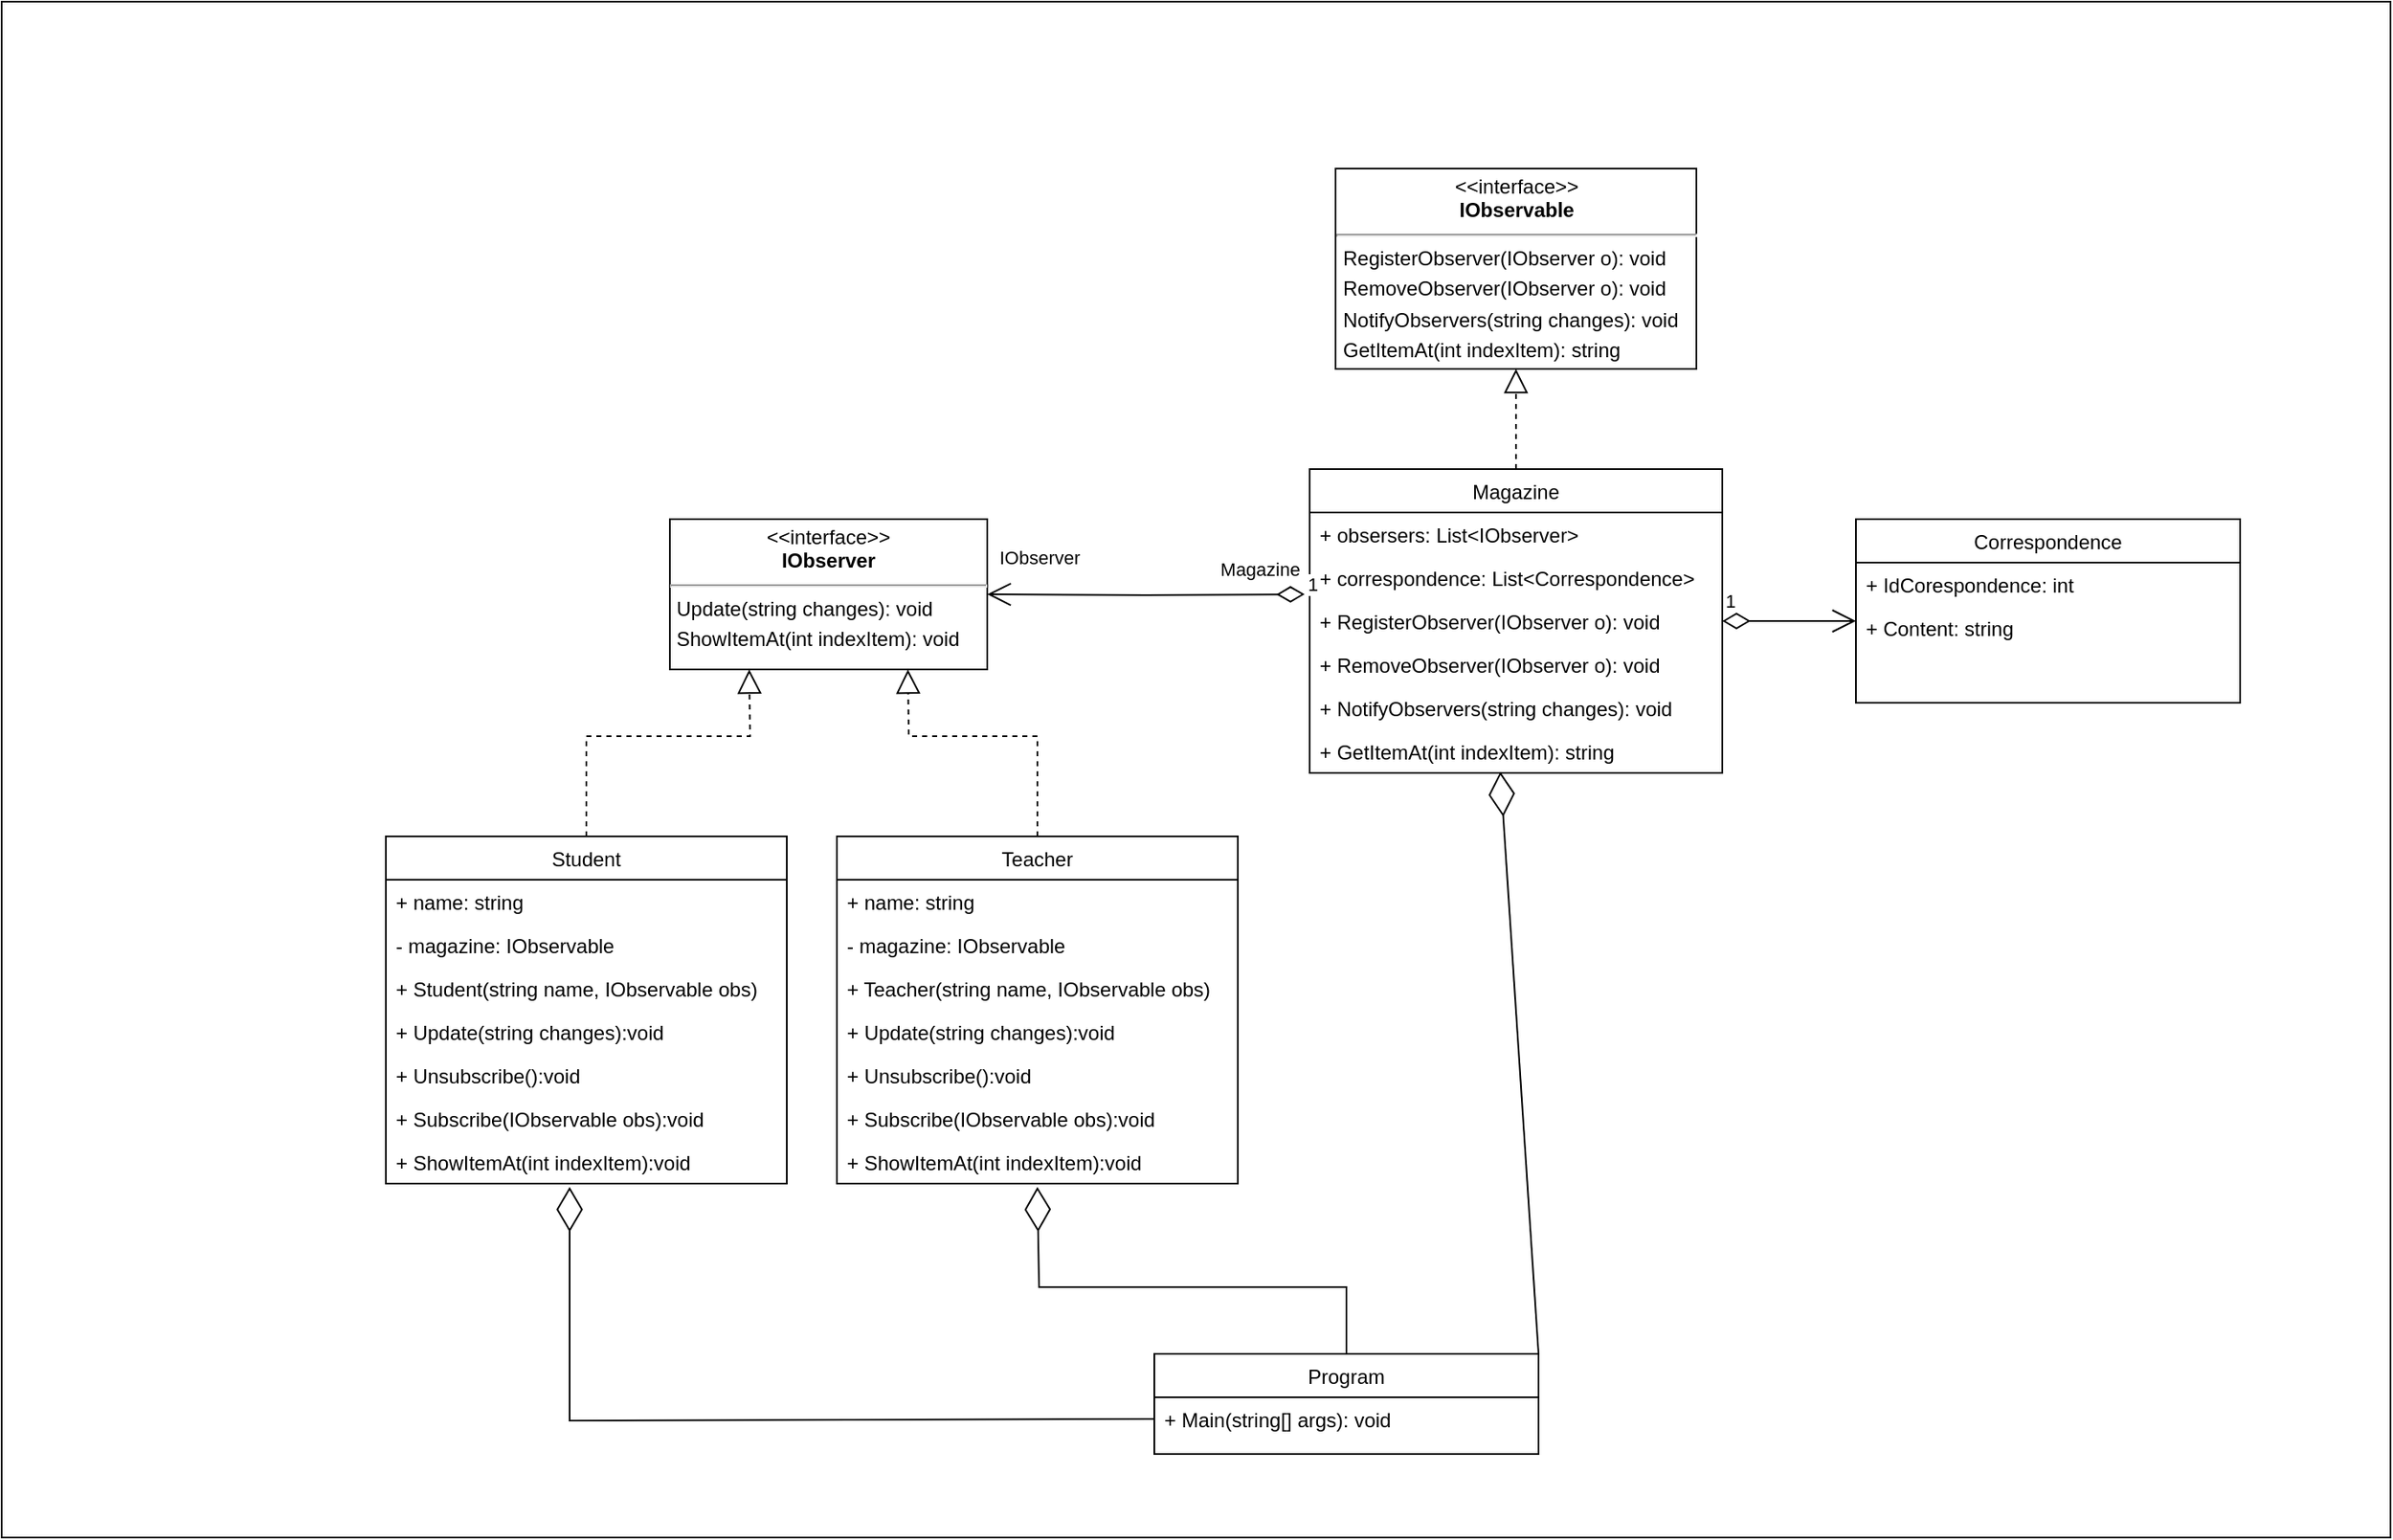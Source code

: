 <mxfile version="22.1.7" type="device">
  <diagram id="C5RBs43oDa-KdzZeNtuy" name="Page-1">
    <mxGraphModel dx="2271" dy="2013" grid="1" gridSize="10" guides="1" tooltips="1" connect="1" arrows="1" fold="1" page="1" pageScale="1" pageWidth="827" pageHeight="1169" math="0" shadow="0">
      <root>
        <mxCell id="WIyWlLk6GJQsqaUBKTNV-0" />
        <mxCell id="WIyWlLk6GJQsqaUBKTNV-1" parent="WIyWlLk6GJQsqaUBKTNV-0" />
        <mxCell id="HVmEvx9X4t6TR4vmuMoQ-0" value="" style="rounded=0;whiteSpace=wrap;html=1;" vertex="1" parent="WIyWlLk6GJQsqaUBKTNV-1">
          <mxGeometry x="-340" y="-520" width="1430" height="920" as="geometry" />
        </mxCell>
        <mxCell id="14hLTd7_4H4-UwJOKCpC-3" value="Student" style="swimlane;fontStyle=0;align=center;verticalAlign=top;childLayout=stackLayout;horizontal=1;startSize=26;horizontalStack=0;resizeParent=1;resizeLast=0;collapsible=1;marginBottom=0;rounded=0;shadow=0;strokeWidth=1;" parent="WIyWlLk6GJQsqaUBKTNV-1" vertex="1">
          <mxGeometry x="-110" y="-20" width="240" height="208" as="geometry">
            <mxRectangle x="130" y="380" width="160" height="26" as="alternateBounds" />
          </mxGeometry>
        </mxCell>
        <mxCell id="9AxZ2YoV8IW56epulu1o-0" value="+ name: string" style="text;strokeColor=none;fillColor=none;align=left;verticalAlign=top;spacingLeft=4;spacingRight=4;overflow=hidden;rotatable=0;points=[[0,0.5],[1,0.5]];portConstraint=eastwest;whiteSpace=wrap;html=1;" parent="14hLTd7_4H4-UwJOKCpC-3" vertex="1">
          <mxGeometry y="26" width="240" height="26" as="geometry" />
        </mxCell>
        <mxCell id="9AxZ2YoV8IW56epulu1o-1" value="- magazine: IObservable" style="text;strokeColor=none;fillColor=none;align=left;verticalAlign=top;spacingLeft=4;spacingRight=4;overflow=hidden;rotatable=0;points=[[0,0.5],[1,0.5]];portConstraint=eastwest;whiteSpace=wrap;html=1;" parent="14hLTd7_4H4-UwJOKCpC-3" vertex="1">
          <mxGeometry y="52" width="240" height="26" as="geometry" />
        </mxCell>
        <mxCell id="14hLTd7_4H4-UwJOKCpC-4" value="+ Student(string name, IObservable obs)" style="text;align=left;verticalAlign=top;spacingLeft=4;spacingRight=4;overflow=hidden;rotatable=0;points=[[0,0.5],[1,0.5]];portConstraint=eastwest;" parent="14hLTd7_4H4-UwJOKCpC-3" vertex="1">
          <mxGeometry y="78" width="240" height="26" as="geometry" />
        </mxCell>
        <mxCell id="14hLTd7_4H4-UwJOKCpC-20" value="+&amp;nbsp;Update(string changes):void" style="text;strokeColor=none;fillColor=none;align=left;verticalAlign=top;spacingLeft=4;spacingRight=4;overflow=hidden;rotatable=0;points=[[0,0.5],[1,0.5]];portConstraint=eastwest;whiteSpace=wrap;html=1;" parent="14hLTd7_4H4-UwJOKCpC-3" vertex="1">
          <mxGeometry y="104" width="240" height="26" as="geometry" />
        </mxCell>
        <mxCell id="14hLTd7_4H4-UwJOKCpC-21" value="+ Unsubscribe():void" style="text;strokeColor=none;fillColor=none;align=left;verticalAlign=top;spacingLeft=4;spacingRight=4;overflow=hidden;rotatable=0;points=[[0,0.5],[1,0.5]];portConstraint=eastwest;whiteSpace=wrap;html=1;" parent="14hLTd7_4H4-UwJOKCpC-3" vertex="1">
          <mxGeometry y="130" width="240" height="26" as="geometry" />
        </mxCell>
        <mxCell id="14hLTd7_4H4-UwJOKCpC-22" value="+ Subscribe(IObservable obs):void" style="text;strokeColor=none;fillColor=none;align=left;verticalAlign=top;spacingLeft=4;spacingRight=4;overflow=hidden;rotatable=0;points=[[0,0.5],[1,0.5]];portConstraint=eastwest;whiteSpace=wrap;html=1;" parent="14hLTd7_4H4-UwJOKCpC-3" vertex="1">
          <mxGeometry y="156" width="240" height="26" as="geometry" />
        </mxCell>
        <mxCell id="14hLTd7_4H4-UwJOKCpC-23" value="+ ShowItemAt(int indexItem):void" style="text;strokeColor=none;fillColor=none;align=left;verticalAlign=top;spacingLeft=4;spacingRight=4;overflow=hidden;rotatable=0;points=[[0,0.5],[1,0.5]];portConstraint=eastwest;whiteSpace=wrap;html=1;" parent="14hLTd7_4H4-UwJOKCpC-3" vertex="1">
          <mxGeometry y="182" width="240" height="26" as="geometry" />
        </mxCell>
        <mxCell id="14hLTd7_4H4-UwJOKCpC-7" value="Magazine" style="swimlane;fontStyle=0;align=center;verticalAlign=top;childLayout=stackLayout;horizontal=1;startSize=26;horizontalStack=0;resizeParent=1;resizeLast=0;collapsible=1;marginBottom=0;rounded=0;shadow=0;strokeWidth=1;" parent="WIyWlLk6GJQsqaUBKTNV-1" vertex="1">
          <mxGeometry x="443" y="-240" width="247" height="182" as="geometry">
            <mxRectangle x="550" y="140" width="160" height="26" as="alternateBounds" />
          </mxGeometry>
        </mxCell>
        <mxCell id="9AxZ2YoV8IW56epulu1o-12" value="+ obsersers: List&amp;lt;IObserver&amp;gt;" style="text;strokeColor=none;fillColor=none;align=left;verticalAlign=top;spacingLeft=4;spacingRight=4;overflow=hidden;rotatable=0;points=[[0,0.5],[1,0.5]];portConstraint=eastwest;whiteSpace=wrap;html=1;" parent="14hLTd7_4H4-UwJOKCpC-7" vertex="1">
          <mxGeometry y="26" width="247" height="26" as="geometry" />
        </mxCell>
        <mxCell id="9AxZ2YoV8IW56epulu1o-13" value="+ correspondence: List&amp;lt;Correspondence&amp;gt;" style="text;strokeColor=none;fillColor=none;align=left;verticalAlign=top;spacingLeft=4;spacingRight=4;overflow=hidden;rotatable=0;points=[[0,0.5],[1,0.5]];portConstraint=eastwest;whiteSpace=wrap;html=1;" parent="14hLTd7_4H4-UwJOKCpC-7" vertex="1">
          <mxGeometry y="52" width="247" height="26" as="geometry" />
        </mxCell>
        <mxCell id="14hLTd7_4H4-UwJOKCpC-8" value="+ RegisterObserver(IObserver o): void&#xa;" style="text;align=left;verticalAlign=top;spacingLeft=4;spacingRight=4;overflow=hidden;rotatable=0;points=[[0,0.5],[1,0.5]];portConstraint=eastwest;" parent="14hLTd7_4H4-UwJOKCpC-7" vertex="1">
          <mxGeometry y="78" width="247" height="26" as="geometry" />
        </mxCell>
        <mxCell id="14hLTd7_4H4-UwJOKCpC-9" value="+ RemoveObserver(IObserver o): void" style="text;strokeColor=none;fillColor=none;align=left;verticalAlign=top;spacingLeft=4;spacingRight=4;overflow=hidden;rotatable=0;points=[[0,0.5],[1,0.5]];portConstraint=eastwest;whiteSpace=wrap;html=1;" parent="14hLTd7_4H4-UwJOKCpC-7" vertex="1">
          <mxGeometry y="104" width="247" height="26" as="geometry" />
        </mxCell>
        <mxCell id="14hLTd7_4H4-UwJOKCpC-10" value="+&amp;nbsp;NotifyObservers(string changes): void" style="text;strokeColor=none;fillColor=none;align=left;verticalAlign=top;spacingLeft=4;spacingRight=4;overflow=hidden;rotatable=0;points=[[0,0.5],[1,0.5]];portConstraint=eastwest;whiteSpace=wrap;html=1;" parent="14hLTd7_4H4-UwJOKCpC-7" vertex="1">
          <mxGeometry y="130" width="247" height="26" as="geometry" />
        </mxCell>
        <mxCell id="14hLTd7_4H4-UwJOKCpC-18" value="+ GetItemAt(int indexItem): string" style="text;strokeColor=none;fillColor=none;align=left;verticalAlign=top;spacingLeft=4;spacingRight=4;overflow=hidden;rotatable=0;points=[[0,0.5],[1,0.5]];portConstraint=eastwest;whiteSpace=wrap;html=1;" parent="14hLTd7_4H4-UwJOKCpC-7" vertex="1">
          <mxGeometry y="156" width="247" height="26" as="geometry" />
        </mxCell>
        <mxCell id="14hLTd7_4H4-UwJOKCpC-11" value="&lt;p style=&quot;margin:0px;margin-top:4px;text-align:center;&quot;&gt;&amp;lt;&amp;lt;interface&amp;gt;&amp;gt;&lt;br&gt;&lt;b&gt;IObserver&lt;/b&gt;&lt;br&gt;&lt;/p&gt;&lt;hr&gt;&lt;p style=&quot;margin:0px;margin-top:4px;margin-left:4px;text-align:left;&quot;&gt;Update(string changes): void&lt;/p&gt;&lt;p style=&quot;margin:0px;margin-top:4px;margin-left:4px;text-align:left;&quot;&gt;ShowItemAt(int indexItem): void&lt;br&gt;&lt;/p&gt;" style="shape=rect;html=1;overflow=fill;whiteSpace=wrap;" parent="WIyWlLk6GJQsqaUBKTNV-1" vertex="1">
          <mxGeometry x="60" y="-210" width="190" height="90" as="geometry" />
        </mxCell>
        <mxCell id="14hLTd7_4H4-UwJOKCpC-16" value="&lt;p style=&quot;margin:0px;margin-top:4px;text-align:center;&quot;&gt;&amp;lt;&amp;lt;interface&amp;gt;&amp;gt;&lt;br&gt;&lt;b&gt;IObservable&lt;/b&gt;&lt;br&gt;&lt;/p&gt;&lt;hr&gt;&lt;p style=&quot;margin:0px;margin-top:4px;margin-left:4px;text-align:left;&quot;&gt;RegisterObserver(IObserver o): void&lt;/p&gt;&lt;p style=&quot;margin:0px;margin-top:4px;margin-left:4px;text-align:left;&quot;&gt;RemoveObserver(IObserver o): void&lt;br&gt;&lt;/p&gt;&lt;p style=&quot;margin:0px;margin-top:4px;margin-left:4px;text-align:left;&quot;&gt;NotifyObservers(string changes): void&lt;br&gt;&lt;/p&gt;&lt;p style=&quot;margin:0px;margin-top:4px;margin-left:4px;text-align:left;&quot;&gt;GetItemAt(int indexItem): string&lt;br&gt;&lt;/p&gt;" style="shape=rect;html=1;overflow=fill;whiteSpace=wrap;" parent="WIyWlLk6GJQsqaUBKTNV-1" vertex="1">
          <mxGeometry x="458.5" y="-420" width="216" height="120" as="geometry" />
        </mxCell>
        <mxCell id="14hLTd7_4H4-UwJOKCpC-19" value="" style="endArrow=block;dashed=1;endFill=0;endSize=12;html=1;rounded=0;exitX=0.5;exitY=0;exitDx=0;exitDy=0;entryX=0.5;entryY=1;entryDx=0;entryDy=0;" parent="WIyWlLk6GJQsqaUBKTNV-1" source="14hLTd7_4H4-UwJOKCpC-7" target="14hLTd7_4H4-UwJOKCpC-16" edge="1">
          <mxGeometry width="160" relative="1" as="geometry">
            <mxPoint x="630" y="-260" as="sourcePoint" />
            <mxPoint x="790" y="-260" as="targetPoint" />
          </mxGeometry>
        </mxCell>
        <mxCell id="14hLTd7_4H4-UwJOKCpC-24" value="Teacher" style="swimlane;fontStyle=0;align=center;verticalAlign=top;childLayout=stackLayout;horizontal=1;startSize=26;horizontalStack=0;resizeParent=1;resizeLast=0;collapsible=1;marginBottom=0;rounded=0;shadow=0;strokeWidth=1;" parent="WIyWlLk6GJQsqaUBKTNV-1" vertex="1">
          <mxGeometry x="160" y="-20" width="240" height="208" as="geometry">
            <mxRectangle x="130" y="380" width="160" height="26" as="alternateBounds" />
          </mxGeometry>
        </mxCell>
        <mxCell id="9AxZ2YoV8IW56epulu1o-2" value="+ name: string" style="text;strokeColor=none;fillColor=none;align=left;verticalAlign=top;spacingLeft=4;spacingRight=4;overflow=hidden;rotatable=0;points=[[0,0.5],[1,0.5]];portConstraint=eastwest;whiteSpace=wrap;html=1;" parent="14hLTd7_4H4-UwJOKCpC-24" vertex="1">
          <mxGeometry y="26" width="240" height="26" as="geometry" />
        </mxCell>
        <mxCell id="9AxZ2YoV8IW56epulu1o-3" value="- magazine: IObservable" style="text;strokeColor=none;fillColor=none;align=left;verticalAlign=top;spacingLeft=4;spacingRight=4;overflow=hidden;rotatable=0;points=[[0,0.5],[1,0.5]];portConstraint=eastwest;whiteSpace=wrap;html=1;" parent="14hLTd7_4H4-UwJOKCpC-24" vertex="1">
          <mxGeometry y="52" width="240" height="26" as="geometry" />
        </mxCell>
        <mxCell id="14hLTd7_4H4-UwJOKCpC-25" value="+ Teacher(string name, IObservable obs)" style="text;align=left;verticalAlign=top;spacingLeft=4;spacingRight=4;overflow=hidden;rotatable=0;points=[[0,0.5],[1,0.5]];portConstraint=eastwest;" parent="14hLTd7_4H4-UwJOKCpC-24" vertex="1">
          <mxGeometry y="78" width="240" height="26" as="geometry" />
        </mxCell>
        <mxCell id="14hLTd7_4H4-UwJOKCpC-26" value="+&amp;nbsp;Update(string changes):void" style="text;strokeColor=none;fillColor=none;align=left;verticalAlign=top;spacingLeft=4;spacingRight=4;overflow=hidden;rotatable=0;points=[[0,0.5],[1,0.5]];portConstraint=eastwest;whiteSpace=wrap;html=1;" parent="14hLTd7_4H4-UwJOKCpC-24" vertex="1">
          <mxGeometry y="104" width="240" height="26" as="geometry" />
        </mxCell>
        <mxCell id="14hLTd7_4H4-UwJOKCpC-27" value="+ Unsubscribe():void" style="text;strokeColor=none;fillColor=none;align=left;verticalAlign=top;spacingLeft=4;spacingRight=4;overflow=hidden;rotatable=0;points=[[0,0.5],[1,0.5]];portConstraint=eastwest;whiteSpace=wrap;html=1;" parent="14hLTd7_4H4-UwJOKCpC-24" vertex="1">
          <mxGeometry y="130" width="240" height="26" as="geometry" />
        </mxCell>
        <mxCell id="14hLTd7_4H4-UwJOKCpC-28" value="+ Subscribe(IObservable obs):void" style="text;strokeColor=none;fillColor=none;align=left;verticalAlign=top;spacingLeft=4;spacingRight=4;overflow=hidden;rotatable=0;points=[[0,0.5],[1,0.5]];portConstraint=eastwest;whiteSpace=wrap;html=1;" parent="14hLTd7_4H4-UwJOKCpC-24" vertex="1">
          <mxGeometry y="156" width="240" height="26" as="geometry" />
        </mxCell>
        <mxCell id="14hLTd7_4H4-UwJOKCpC-29" value="+ ShowItemAt(int indexItem):void" style="text;strokeColor=none;fillColor=none;align=left;verticalAlign=top;spacingLeft=4;spacingRight=4;overflow=hidden;rotatable=0;points=[[0,0.5],[1,0.5]];portConstraint=eastwest;whiteSpace=wrap;html=1;" parent="14hLTd7_4H4-UwJOKCpC-24" vertex="1">
          <mxGeometry y="182" width="240" height="26" as="geometry" />
        </mxCell>
        <mxCell id="14hLTd7_4H4-UwJOKCpC-30" value="" style="endArrow=block;dashed=1;endFill=0;endSize=12;html=1;rounded=0;entryX=0.25;entryY=1;entryDx=0;entryDy=0;exitX=0.5;exitY=0;exitDx=0;exitDy=0;" parent="WIyWlLk6GJQsqaUBKTNV-1" source="14hLTd7_4H4-UwJOKCpC-3" target="14hLTd7_4H4-UwJOKCpC-11" edge="1">
          <mxGeometry width="160" relative="1" as="geometry">
            <mxPoint x="-90" y="-80" as="sourcePoint" />
            <mxPoint x="70" y="-80" as="targetPoint" />
            <Array as="points">
              <mxPoint x="10" y="-80" />
              <mxPoint x="108" y="-80" />
            </Array>
          </mxGeometry>
        </mxCell>
        <mxCell id="14hLTd7_4H4-UwJOKCpC-31" value="" style="endArrow=block;dashed=1;endFill=0;endSize=12;html=1;rounded=0;exitX=0.5;exitY=0;exitDx=0;exitDy=0;entryX=0.75;entryY=1;entryDx=0;entryDy=0;" parent="WIyWlLk6GJQsqaUBKTNV-1" source="14hLTd7_4H4-UwJOKCpC-24" target="14hLTd7_4H4-UwJOKCpC-11" edge="1">
          <mxGeometry width="160" relative="1" as="geometry">
            <mxPoint x="230" y="-100" as="sourcePoint" />
            <mxPoint x="390" y="-100" as="targetPoint" />
            <Array as="points">
              <mxPoint x="280" y="-80" />
              <mxPoint x="203" y="-80" />
            </Array>
          </mxGeometry>
        </mxCell>
        <mxCell id="14hLTd7_4H4-UwJOKCpC-32" value="1" style="endArrow=open;html=1;endSize=12;startArrow=diamondThin;startSize=14;startFill=0;edgeStyle=orthogonalEdgeStyle;align=left;verticalAlign=bottom;rounded=0;entryX=1;entryY=0.5;entryDx=0;entryDy=0;" parent="WIyWlLk6GJQsqaUBKTNV-1" target="14hLTd7_4H4-UwJOKCpC-11" edge="1">
          <mxGeometry x="-1" y="3" relative="1" as="geometry">
            <mxPoint x="440" y="-165" as="sourcePoint" />
            <mxPoint x="420" y="-250" as="targetPoint" />
          </mxGeometry>
        </mxCell>
        <mxCell id="14hLTd7_4H4-UwJOKCpC-33" value="IObserver" style="edgeLabel;html=1;align=center;verticalAlign=middle;resizable=0;points=[];" parent="14hLTd7_4H4-UwJOKCpC-32" vertex="1" connectable="0">
          <mxGeometry x="-0.384" y="-1" relative="1" as="geometry">
            <mxPoint x="-101" y="-22" as="offset" />
          </mxGeometry>
        </mxCell>
        <mxCell id="14hLTd7_4H4-UwJOKCpC-34" value="Magazine" style="edgeLabel;html=1;align=center;verticalAlign=middle;resizable=0;points=[];" parent="14hLTd7_4H4-UwJOKCpC-32" vertex="1" connectable="0">
          <mxGeometry x="0.255" y="1" relative="1" as="geometry">
            <mxPoint x="92" y="-16" as="offset" />
          </mxGeometry>
        </mxCell>
        <mxCell id="9AxZ2YoV8IW56epulu1o-4" value="Correspondence" style="swimlane;fontStyle=0;align=center;verticalAlign=top;childLayout=stackLayout;horizontal=1;startSize=26;horizontalStack=0;resizeParent=1;resizeLast=0;collapsible=1;marginBottom=0;rounded=0;shadow=0;strokeWidth=1;" parent="WIyWlLk6GJQsqaUBKTNV-1" vertex="1">
          <mxGeometry x="770" y="-210" width="230" height="110" as="geometry">
            <mxRectangle x="550" y="140" width="160" height="26" as="alternateBounds" />
          </mxGeometry>
        </mxCell>
        <mxCell id="9AxZ2YoV8IW56epulu1o-5" value="+ IdCorespondence: int&#xa;" style="text;align=left;verticalAlign=top;spacingLeft=4;spacingRight=4;overflow=hidden;rotatable=0;points=[[0,0.5],[1,0.5]];portConstraint=eastwest;" parent="9AxZ2YoV8IW56epulu1o-4" vertex="1">
          <mxGeometry y="26" width="230" height="26" as="geometry" />
        </mxCell>
        <mxCell id="9AxZ2YoV8IW56epulu1o-6" value="+ Content: string" style="text;strokeColor=none;fillColor=none;align=left;verticalAlign=top;spacingLeft=4;spacingRight=4;overflow=hidden;rotatable=0;points=[[0,0.5],[1,0.5]];portConstraint=eastwest;whiteSpace=wrap;html=1;" parent="9AxZ2YoV8IW56epulu1o-4" vertex="1">
          <mxGeometry y="52" width="230" height="26" as="geometry" />
        </mxCell>
        <mxCell id="9AxZ2YoV8IW56epulu1o-9" value="1" style="endArrow=open;html=1;endSize=12;startArrow=diamondThin;startSize=14;startFill=0;edgeStyle=orthogonalEdgeStyle;align=left;verticalAlign=bottom;rounded=0;exitX=1;exitY=0.5;exitDx=0;exitDy=0;" parent="WIyWlLk6GJQsqaUBKTNV-1" source="14hLTd7_4H4-UwJOKCpC-8" edge="1">
          <mxGeometry x="-1" y="3" relative="1" as="geometry">
            <mxPoint x="680" y="-21.43" as="sourcePoint" />
            <mxPoint x="770" y="-149" as="targetPoint" />
          </mxGeometry>
        </mxCell>
        <mxCell id="9AxZ2YoV8IW56epulu1o-18" value="Program" style="swimlane;fontStyle=0;align=center;verticalAlign=top;childLayout=stackLayout;horizontal=1;startSize=26;horizontalStack=0;resizeParent=1;resizeLast=0;collapsible=1;marginBottom=0;rounded=0;shadow=0;strokeWidth=1;" parent="WIyWlLk6GJQsqaUBKTNV-1" vertex="1">
          <mxGeometry x="350" y="290" width="230" height="60" as="geometry">
            <mxRectangle x="550" y="140" width="160" height="26" as="alternateBounds" />
          </mxGeometry>
        </mxCell>
        <mxCell id="9AxZ2YoV8IW56epulu1o-20" value="+ Main(string[] args): void" style="text;strokeColor=none;fillColor=none;align=left;verticalAlign=top;spacingLeft=4;spacingRight=4;overflow=hidden;rotatable=0;points=[[0,0.5],[1,0.5]];portConstraint=eastwest;whiteSpace=wrap;html=1;" parent="9AxZ2YoV8IW56epulu1o-18" vertex="1">
          <mxGeometry y="26" width="230" height="26" as="geometry" />
        </mxCell>
        <mxCell id="9AxZ2YoV8IW56epulu1o-30" value="" style="endArrow=diamondThin;endFill=0;endSize=24;html=1;rounded=0;entryX=0.462;entryY=0.974;entryDx=0;entryDy=0;entryPerimeter=0;exitX=1;exitY=0;exitDx=0;exitDy=0;" parent="WIyWlLk6GJQsqaUBKTNV-1" source="9AxZ2YoV8IW56epulu1o-18" target="14hLTd7_4H4-UwJOKCpC-18" edge="1">
          <mxGeometry width="160" relative="1" as="geometry">
            <mxPoint x="500" y="120" as="sourcePoint" />
            <mxPoint x="660" y="120" as="targetPoint" />
          </mxGeometry>
        </mxCell>
        <mxCell id="9AxZ2YoV8IW56epulu1o-31" value="" style="endArrow=diamondThin;endFill=0;endSize=24;html=1;rounded=0;exitX=0.5;exitY=0;exitDx=0;exitDy=0;" parent="WIyWlLk6GJQsqaUBKTNV-1" source="9AxZ2YoV8IW56epulu1o-18" edge="1">
          <mxGeometry width="160" relative="1" as="geometry">
            <mxPoint x="210" y="250" as="sourcePoint" />
            <mxPoint x="280" y="190" as="targetPoint" />
            <Array as="points">
              <mxPoint x="465" y="250" />
              <mxPoint x="281" y="250" />
            </Array>
          </mxGeometry>
        </mxCell>
        <mxCell id="9AxZ2YoV8IW56epulu1o-32" value="" style="endArrow=diamondThin;endFill=0;endSize=24;html=1;rounded=0;exitX=0;exitY=0.5;exitDx=0;exitDy=0;" parent="WIyWlLk6GJQsqaUBKTNV-1" source="9AxZ2YoV8IW56epulu1o-20" edge="1">
          <mxGeometry width="160" relative="1" as="geometry">
            <mxPoint x="-10" y="280" as="sourcePoint" />
            <mxPoint y="190" as="targetPoint" />
            <Array as="points">
              <mxPoint y="330" />
            </Array>
          </mxGeometry>
        </mxCell>
      </root>
    </mxGraphModel>
  </diagram>
</mxfile>
